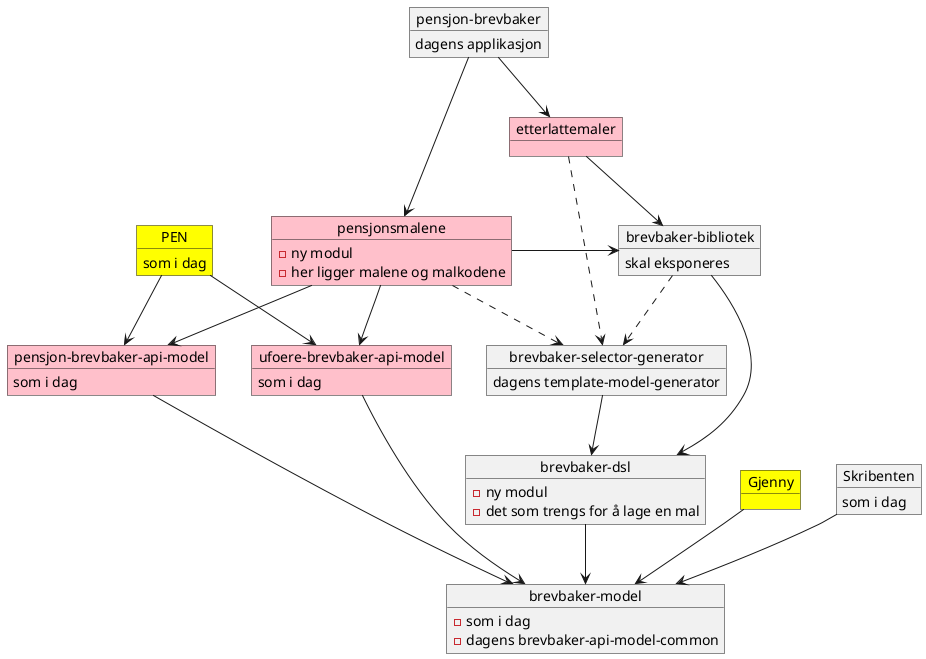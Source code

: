 @startuml

object "pensjon-brevbaker" as brevbaker
brevbaker : dagens applikasjon

object pensjonsmalene #pink
pensjonsmalene : - ny modul
pensjonsmalene : - her ligger malene og malkodene

object "etterlattemaler" as etterlatte #pink

object "pensjon-brevbaker-api-model" as pensjonapimodel #pink
pensjonapimodel : som i dag

object "ufoere-brevbaker-api-model" as ufoereapimodel #pink
ufoereapimodel : som i dag

object "brevbaker-dsl" as dsl
dsl : - ny modul
dsl : - det som trengs for å lage en mal

object "brevbaker-bibliotek" as bibliotek
bibliotek : skal eksponeres

object Gjenny #yellow

object "brevbaker-model" as modelcommon
modelcommon : - som i dag
modelcommon : - dagens brevbaker-api-model-common

object "brevbaker-selector-generator" as tmg
tmg : dagens template-model-generator

object PEN #yellow
PEN : som i dag

object Skribenten
Skribenten : som i dag

bibliotek --> dsl
brevbaker --> pensjonsmalene
brevbaker --> etterlatte
pensjonsmalene --> pensjonapimodel

pensjonsmalene --> ufoereapimodel
'denne er midlertidig fram til vi får eigen uføre-modell også

pensjonsmalene -> bibliotek
etterlatte --> bibliotek
pensjonapimodel --> modelcommon
ufoereapimodel --> modelcommon
dsl --> modelcommon
tmg --> dsl
etterlatte ..> tmg
pensjonsmalene ..> tmg
bibliotek ..> tmg

PEN --> pensjonapimodel
PEN --> ufoereapimodel
Gjenny --> modelcommon

Skribenten --> modelcommon

@enduml